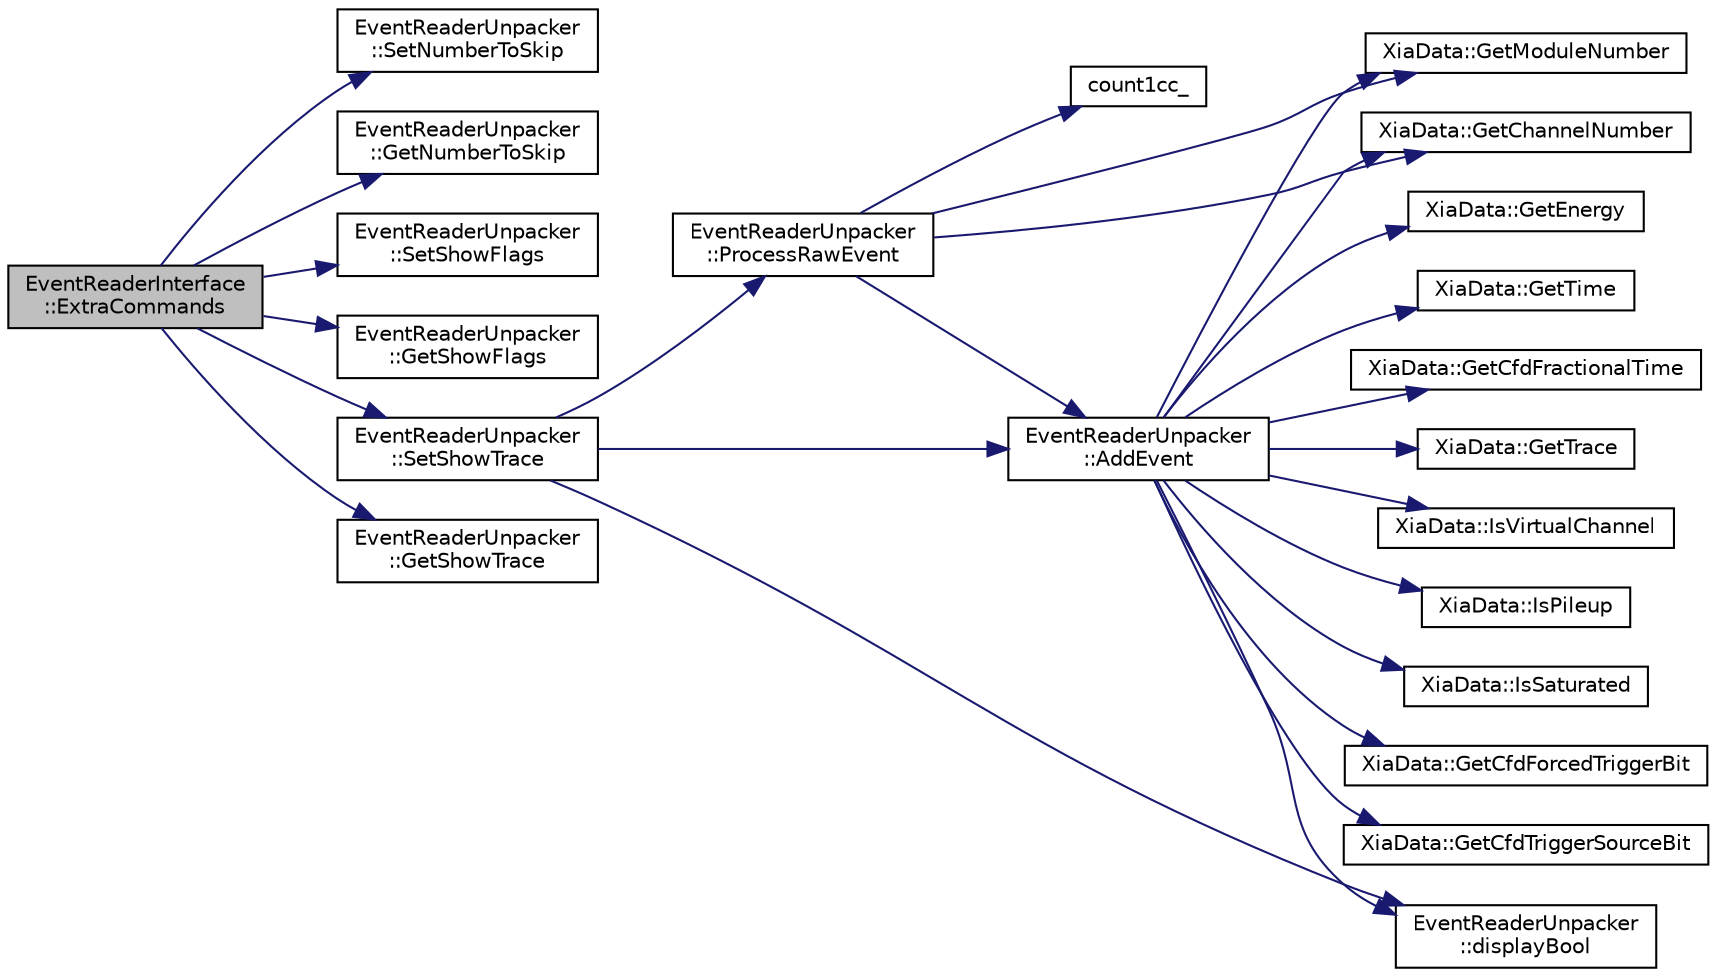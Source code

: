 digraph "EventReaderInterface::ExtraCommands"
{
  edge [fontname="Helvetica",fontsize="10",labelfontname="Helvetica",labelfontsize="10"];
  node [fontname="Helvetica",fontsize="10",shape=record];
  rankdir="LR";
  Node1 [label="EventReaderInterface\l::ExtraCommands",height=0.2,width=0.4,color="black", fillcolor="grey75", style="filled", fontcolor="black"];
  Node1 -> Node2 [color="midnightblue",fontsize="10",style="solid",fontname="Helvetica"];
  Node2 [label="EventReaderUnpacker\l::SetNumberToSkip",height=0.2,width=0.4,color="black", fillcolor="white", style="filled",URL="$d5/da6/class_event_reader_unpacker.html#a4cdd63e890259fea124d4171b67a4dda"];
  Node1 -> Node3 [color="midnightblue",fontsize="10",style="solid",fontname="Helvetica"];
  Node3 [label="EventReaderUnpacker\l::GetNumberToSkip",height=0.2,width=0.4,color="black", fillcolor="white", style="filled",URL="$d5/da6/class_event_reader_unpacker.html#a3873cbd86091d092ae38424340ce4cb9"];
  Node1 -> Node4 [color="midnightblue",fontsize="10",style="solid",fontname="Helvetica"];
  Node4 [label="EventReaderUnpacker\l::SetShowFlags",height=0.2,width=0.4,color="black", fillcolor="white", style="filled",URL="$d5/da6/class_event_reader_unpacker.html#aeabe076797e7dda23658eb965e52bbc3"];
  Node1 -> Node5 [color="midnightblue",fontsize="10",style="solid",fontname="Helvetica"];
  Node5 [label="EventReaderUnpacker\l::GetShowFlags",height=0.2,width=0.4,color="black", fillcolor="white", style="filled",URL="$d5/da6/class_event_reader_unpacker.html#a19b1d726c094ecb73ad6c16b0c837a71"];
  Node1 -> Node6 [color="midnightblue",fontsize="10",style="solid",fontname="Helvetica"];
  Node6 [label="EventReaderUnpacker\l::SetShowTrace",height=0.2,width=0.4,color="black", fillcolor="white", style="filled",URL="$d5/da6/class_event_reader_unpacker.html#adb8a1bcd8677101a233eb7301285c7df"];
  Node6 -> Node7 [color="midnightblue",fontsize="10",style="solid",fontname="Helvetica"];
  Node7 [label="EventReaderUnpacker\l::ProcessRawEvent",height=0.2,width=0.4,color="black", fillcolor="white", style="filled",URL="$d5/da6/class_event_reader_unpacker.html#a32b44b49d71c4f790512bd2abe8b7cbc"];
  Node7 -> Node8 [color="midnightblue",fontsize="10",style="solid",fontname="Helvetica"];
  Node8 [label="count1cc_",height=0.2,width=0.4,color="black", fillcolor="white", style="filled",URL="$da/d57/_scanor_8hpp.html#a31aca3d0ff704e08f8f8968288ae7895",tooltip="Defines the DAMM function to call for 1D hists */. "];
  Node7 -> Node9 [color="midnightblue",fontsize="10",style="solid",fontname="Helvetica"];
  Node9 [label="XiaData::GetModuleNumber",height=0.2,width=0.4,color="black", fillcolor="white", style="filled",URL="$d2/ddd/class_xia_data.html#afcf7210c72022a696a926259d1c5ff84"];
  Node7 -> Node10 [color="midnightblue",fontsize="10",style="solid",fontname="Helvetica"];
  Node10 [label="XiaData::GetChannelNumber",height=0.2,width=0.4,color="black", fillcolor="white", style="filled",URL="$d2/ddd/class_xia_data.html#a34bf9ef6f8f1dee918da2be675e7767a"];
  Node7 -> Node11 [color="midnightblue",fontsize="10",style="solid",fontname="Helvetica"];
  Node11 [label="EventReaderUnpacker\l::AddEvent",height=0.2,width=0.4,color="black", fillcolor="white", style="filled",URL="$d5/da6/class_event_reader_unpacker.html#af48d90005d811fd86e70ff0660b7fe4b"];
  Node11 -> Node12 [color="midnightblue",fontsize="10",style="solid",fontname="Helvetica"];
  Node12 [label="XiaData::GetEnergy",height=0.2,width=0.4,color="black", fillcolor="white", style="filled",URL="$d2/ddd/class_xia_data.html#ade2672d5b33f5317bd0710408b88871b"];
  Node11 -> Node13 [color="midnightblue",fontsize="10",style="solid",fontname="Helvetica"];
  Node13 [label="XiaData::GetTime",height=0.2,width=0.4,color="black", fillcolor="white", style="filled",URL="$d2/ddd/class_xia_data.html#ac11c489cabed7180f6516d724d387a56"];
  Node11 -> Node9 [color="midnightblue",fontsize="10",style="solid",fontname="Helvetica"];
  Node11 -> Node10 [color="midnightblue",fontsize="10",style="solid",fontname="Helvetica"];
  Node11 -> Node14 [color="midnightblue",fontsize="10",style="solid",fontname="Helvetica"];
  Node14 [label="XiaData::GetCfdFractionalTime",height=0.2,width=0.4,color="black", fillcolor="white", style="filled",URL="$d2/ddd/class_xia_data.html#aacf4e60f363bf42851bb7b65eb1456aa"];
  Node11 -> Node15 [color="midnightblue",fontsize="10",style="solid",fontname="Helvetica"];
  Node15 [label="XiaData::GetTrace",height=0.2,width=0.4,color="black", fillcolor="white", style="filled",URL="$d2/ddd/class_xia_data.html#a94d10f0eb065dd14032b8b666bfcf663"];
  Node11 -> Node16 [color="midnightblue",fontsize="10",style="solid",fontname="Helvetica"];
  Node16 [label="EventReaderUnpacker\l::displayBool",height=0.2,width=0.4,color="black", fillcolor="white", style="filled",URL="$d5/da6/class_event_reader_unpacker.html#af256f94aa6e53d1b84db7e6edb918202"];
  Node11 -> Node17 [color="midnightblue",fontsize="10",style="solid",fontname="Helvetica"];
  Node17 [label="XiaData::IsVirtualChannel",height=0.2,width=0.4,color="black", fillcolor="white", style="filled",URL="$d2/ddd/class_xia_data.html#a8378c58ebc9a9ea68d6dfacc32b198a6"];
  Node11 -> Node18 [color="midnightblue",fontsize="10",style="solid",fontname="Helvetica"];
  Node18 [label="XiaData::IsPileup",height=0.2,width=0.4,color="black", fillcolor="white", style="filled",URL="$d2/ddd/class_xia_data.html#ad3eadb84433340b5e1a8545252b1ebaa"];
  Node11 -> Node19 [color="midnightblue",fontsize="10",style="solid",fontname="Helvetica"];
  Node19 [label="XiaData::IsSaturated",height=0.2,width=0.4,color="black", fillcolor="white", style="filled",URL="$d2/ddd/class_xia_data.html#a71da12674be88f691bc00b7b0090c3f1"];
  Node11 -> Node20 [color="midnightblue",fontsize="10",style="solid",fontname="Helvetica"];
  Node20 [label="XiaData::GetCfdForcedTriggerBit",height=0.2,width=0.4,color="black", fillcolor="white", style="filled",URL="$d2/ddd/class_xia_data.html#a49b9907d1f012a9154dc93070a4f00a8"];
  Node11 -> Node21 [color="midnightblue",fontsize="10",style="solid",fontname="Helvetica"];
  Node21 [label="XiaData::GetCfdTriggerSourceBit",height=0.2,width=0.4,color="black", fillcolor="white", style="filled",URL="$d2/ddd/class_xia_data.html#a7aa98d3225b681fc7e28b67ee45ed9b2"];
  Node6 -> Node11 [color="midnightblue",fontsize="10",style="solid",fontname="Helvetica"];
  Node6 -> Node16 [color="midnightblue",fontsize="10",style="solid",fontname="Helvetica"];
  Node1 -> Node22 [color="midnightblue",fontsize="10",style="solid",fontname="Helvetica"];
  Node22 [label="EventReaderUnpacker\l::GetShowTrace",height=0.2,width=0.4,color="black", fillcolor="white", style="filled",URL="$d5/da6/class_event_reader_unpacker.html#ae3ea9f76ffa47c0af4e3a7e50189ecce"];
}
